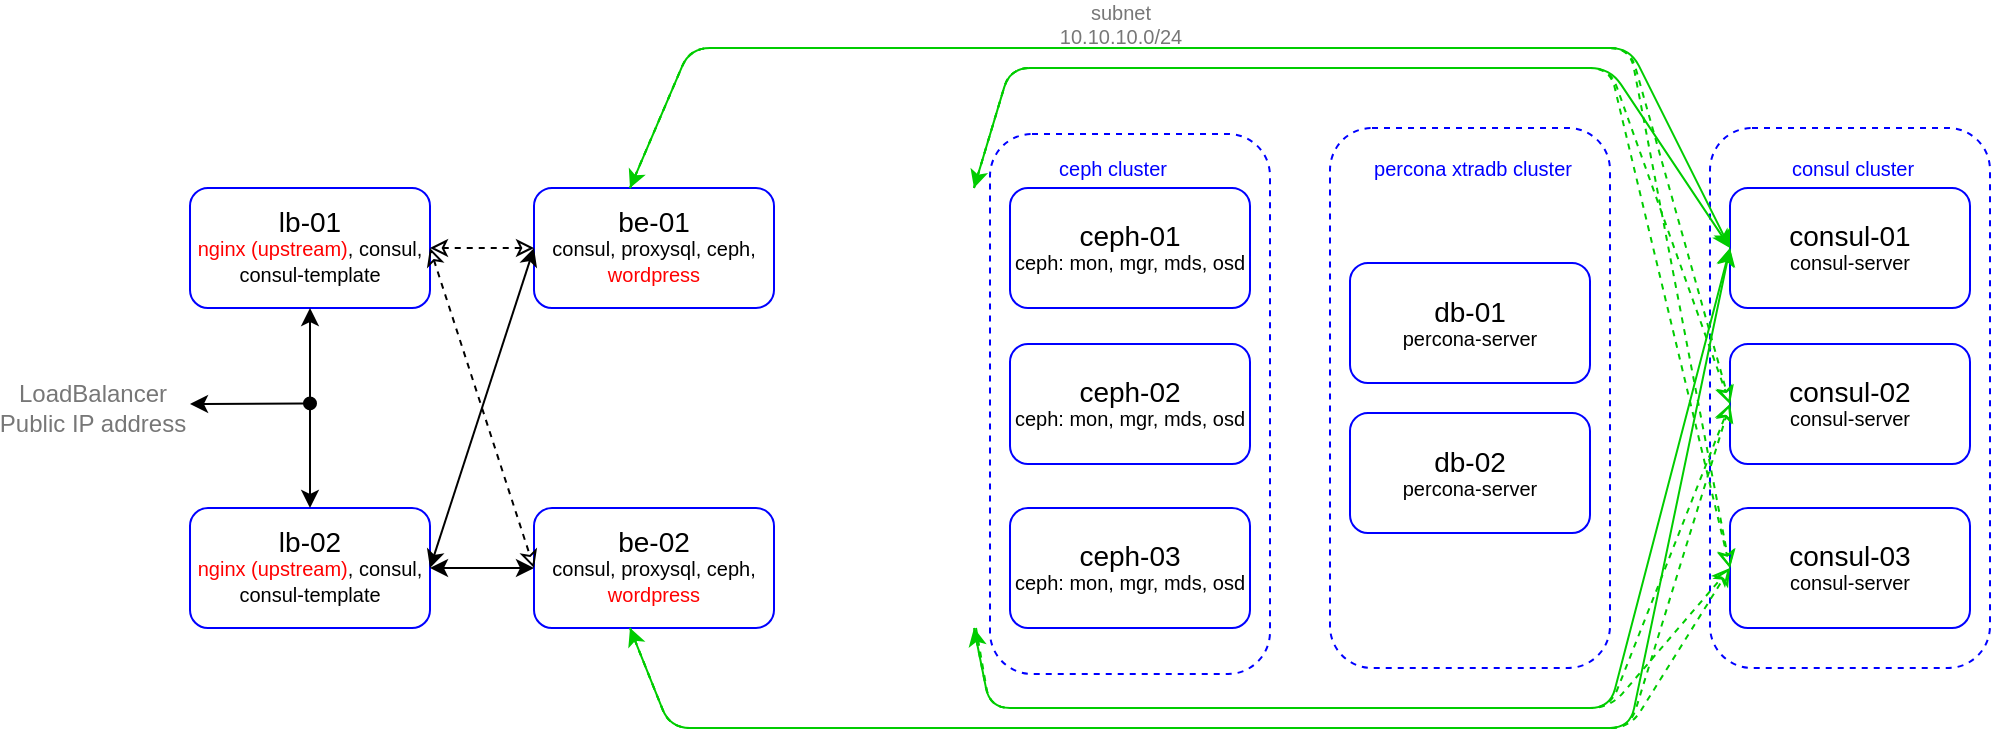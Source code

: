 <mxfile version="23.0.2" type="device">
  <diagram id="4IggmmZwFg4Mkd-BrONc" name="Страница 1">
    <mxGraphModel dx="1237" dy="676" grid="1" gridSize="10" guides="1" tooltips="1" connect="1" arrows="1" fold="1" page="1" pageScale="1" pageWidth="600" pageHeight="300" math="0" shadow="0">
      <root>
        <mxCell id="0" />
        <mxCell id="1" parent="0" />
        <mxCell id="mO8OnA1qE3qP-K9DJvxi-1" value="" style="rounded=1;whiteSpace=wrap;html=1;strokeColor=#0000FF;dashed=1;fillColor=none;" parent="1" vertex="1">
          <mxGeometry x="760" width="140" height="270" as="geometry" />
        </mxCell>
        <mxCell id="Nk4rxEVuKk_PFZayKbhd-2" value="&lt;p style=&quot;line-height: 100%&quot;&gt;&lt;font&gt;&lt;span style=&quot;font-size: 14px&quot;&gt;db-01&lt;br&gt;&lt;/span&gt;&lt;/font&gt;&lt;span style=&quot;font-size: 10px&quot;&gt;percona-server&lt;/span&gt;&lt;br&gt;&lt;/p&gt;" style="rounded=1;whiteSpace=wrap;html=1;strokeColor=#0000FF;" parent="1" vertex="1">
          <mxGeometry x="580" y="67.5" width="120" height="60" as="geometry" />
        </mxCell>
        <mxCell id="Nk4rxEVuKk_PFZayKbhd-4" value="&lt;p style=&quot;line-height: 100%&quot;&gt;&lt;span style=&quot;font-size: 14px&quot;&gt;be-01&lt;/span&gt;&lt;br&gt;&lt;span style=&quot;font-size: 10px&quot;&gt;consul, proxysql, ceph, &lt;font color=&quot;#ff0000&quot;&gt;wordpress&lt;/font&gt;&lt;/span&gt;&lt;br&gt;&lt;/p&gt;" style="rounded=1;whiteSpace=wrap;html=1;strokeColor=#0000FF;" parent="1" vertex="1">
          <mxGeometry x="172" y="30" width="120" height="60" as="geometry" />
        </mxCell>
        <mxCell id="Nk4rxEVuKk_PFZayKbhd-6" value="&lt;p style=&quot;line-height: 100%&quot;&gt;&lt;span style=&quot;font-size: 14px&quot;&gt;lb-01&lt;/span&gt;&lt;br&gt;&lt;span style=&quot;font-size: 10px&quot;&gt;&lt;font color=&quot;#ff0000&quot;&gt;nginx (upstream)&lt;/font&gt;, consul, consul-template&lt;/span&gt;&lt;/p&gt;" style="rounded=1;whiteSpace=wrap;html=1;strokeColor=#0000FF;" parent="1" vertex="1">
          <mxGeometry y="30" width="120" height="60" as="geometry" />
        </mxCell>
        <mxCell id="mSui1N4ihssYe-xkSYdv-1" value="&lt;p style=&quot;line-height: 100%&quot;&gt;&lt;span style=&quot;font-size: 14px&quot;&gt;be-02&lt;/span&gt;&lt;br&gt;&lt;span style=&quot;font-size: 10px&quot;&gt;consul, proxysql, ceph, &lt;font color=&quot;#ff0000&quot;&gt;wordpress&lt;/font&gt;&lt;/span&gt;&lt;br&gt;&lt;/p&gt;" style="rounded=1;whiteSpace=wrap;html=1;strokeColor=#0000FF;" parent="1" vertex="1">
          <mxGeometry x="172" y="190" width="120" height="60" as="geometry" />
        </mxCell>
        <mxCell id="mSui1N4ihssYe-xkSYdv-4" value="&lt;font style=&quot;font-size: 10px&quot;&gt;subnet&lt;br&gt;10.10.10.0/24&lt;/font&gt;" style="edgeLabel;html=1;align=center;verticalAlign=middle;resizable=0;points=[];fontSize=8;fontColor=#777777;" parent="1" vertex="1" connectable="0">
          <mxGeometry x="470.002" y="-50.005" as="geometry">
            <mxPoint x="-5" y="-2" as="offset" />
          </mxGeometry>
        </mxCell>
        <mxCell id="-WRoGn8kwcu14axJvP3w-1" value="&lt;p style=&quot;line-height: 100%&quot;&gt;&lt;span style=&quot;font-size: 14px&quot;&gt;lb-02&lt;/span&gt;&lt;br&gt;&lt;span style=&quot;font-size: 10px&quot;&gt;&lt;font color=&quot;#ff0000&quot;&gt;nginx (upstream)&lt;/font&gt;, consul, consul-template&lt;/span&gt;&lt;br&gt;&lt;/p&gt;" style="rounded=1;whiteSpace=wrap;html=1;strokeColor=#0000FF;" parent="1" vertex="1">
          <mxGeometry y="190" width="120" height="60" as="geometry" />
        </mxCell>
        <mxCell id="-WRoGn8kwcu14axJvP3w-3" value="" style="endArrow=classic;startArrow=classic;html=1;exitX=0.5;exitY=0;exitDx=0;exitDy=0;entryX=0.5;entryY=1;entryDx=0;entryDy=0;" parent="1" source="-WRoGn8kwcu14axJvP3w-1" target="Nk4rxEVuKk_PFZayKbhd-6" edge="1">
          <mxGeometry width="50" height="50" relative="1" as="geometry">
            <mxPoint x="90" y="120" as="sourcePoint" />
            <mxPoint x="140" y="70" as="targetPoint" />
          </mxGeometry>
        </mxCell>
        <mxCell id="-WRoGn8kwcu14axJvP3w-4" value="" style="endArrow=oval;html=1;startArrow=classic;startFill=1;endFill=1;" parent="1" edge="1">
          <mxGeometry width="50" height="50" relative="1" as="geometry">
            <mxPoint y="138" as="sourcePoint" />
            <mxPoint x="60" y="137.71" as="targetPoint" />
          </mxGeometry>
        </mxCell>
        <mxCell id="-WRoGn8kwcu14axJvP3w-5" value="" style="endArrow=classic;startArrow=classic;html=1;exitX=1;exitY=0.5;exitDx=0;exitDy=0;entryX=0;entryY=0.5;entryDx=0;entryDy=0;" parent="1" source="-WRoGn8kwcu14axJvP3w-1" target="mSui1N4ihssYe-xkSYdv-1" edge="1">
          <mxGeometry width="50" height="50" relative="1" as="geometry">
            <mxPoint x="120" y="120" as="sourcePoint" />
            <mxPoint x="170" y="160" as="targetPoint" />
          </mxGeometry>
        </mxCell>
        <mxCell id="-WRoGn8kwcu14axJvP3w-6" value="" style="endArrow=classic;startArrow=classic;html=1;entryX=0;entryY=0.5;entryDx=0;entryDy=0;rounded=1;exitX=1;exitY=0.5;exitDx=0;exitDy=0;" parent="1" source="-WRoGn8kwcu14axJvP3w-1" target="Nk4rxEVuKk_PFZayKbhd-4" edge="1">
          <mxGeometry width="50" height="50" relative="1" as="geometry">
            <mxPoint x="120" y="160" as="sourcePoint" />
            <mxPoint x="160" y="60" as="targetPoint" />
          </mxGeometry>
        </mxCell>
        <mxCell id="-WRoGn8kwcu14axJvP3w-7" value="" style="endArrow=classic;dashed=1;html=1;exitX=1;exitY=0.5;exitDx=0;exitDy=0;entryX=0;entryY=0.5;entryDx=0;entryDy=0;startArrow=classic;startFill=0;endFill=0;" parent="1" source="Nk4rxEVuKk_PFZayKbhd-6" target="Nk4rxEVuKk_PFZayKbhd-4" edge="1">
          <mxGeometry width="50" height="50" relative="1" as="geometry">
            <mxPoint x="250" y="120" as="sourcePoint" />
            <mxPoint x="150" y="40" as="targetPoint" />
          </mxGeometry>
        </mxCell>
        <mxCell id="-WRoGn8kwcu14axJvP3w-8" value="" style="endArrow=classic;dashed=1;html=1;exitX=1;exitY=0.5;exitDx=0;exitDy=0;entryX=0;entryY=0.5;entryDx=0;entryDy=0;startArrow=classic;startFill=0;endFill=0;" parent="1" source="Nk4rxEVuKk_PFZayKbhd-6" target="mSui1N4ihssYe-xkSYdv-1" edge="1">
          <mxGeometry width="50" height="50" relative="1" as="geometry">
            <mxPoint x="130" y="40" as="sourcePoint" />
            <mxPoint x="180" y="-10" as="targetPoint" />
          </mxGeometry>
        </mxCell>
        <mxCell id="-WRoGn8kwcu14axJvP3w-9" value="&lt;p style=&quot;line-height: 100%&quot;&gt;&lt;span style=&quot;font-size: 14px&quot;&gt;ceph-01&lt;/span&gt;&lt;br&gt;&lt;span style=&quot;font-size: 10px&quot;&gt;ceph: mon, mgr, mds, osd&lt;/span&gt;&lt;br&gt;&lt;/p&gt;" style="rounded=1;whiteSpace=wrap;html=1;strokeColor=#0000FF;" parent="1" vertex="1">
          <mxGeometry x="410" y="30" width="120" height="60" as="geometry" />
        </mxCell>
        <mxCell id="-WRoGn8kwcu14axJvP3w-12" value="&lt;font style=&quot;font-size: 12px&quot;&gt;LoadBalancer&lt;br&gt;Public IP address&lt;/font&gt;" style="edgeLabel;html=1;align=center;verticalAlign=middle;resizable=0;points=[];fontSize=8;fontColor=#777777;" parent="1" vertex="1" connectable="0">
          <mxGeometry x="-47.998" y="137.995" as="geometry">
            <mxPoint x="-1" y="2" as="offset" />
          </mxGeometry>
        </mxCell>
        <mxCell id="q85gnG0CihK2C5Sx0KsL-1" value="&lt;p style=&quot;line-height: 100%&quot;&gt;&lt;font&gt;&lt;span style=&quot;font-size: 14px&quot;&gt;consul-02&lt;br&gt;&lt;/span&gt;&lt;/font&gt;&lt;span style=&quot;font-size: 10px&quot;&gt;consul-server&lt;/span&gt;&lt;/p&gt;" style="rounded=1;whiteSpace=wrap;html=1;strokeColor=#0000FF;" parent="1" vertex="1">
          <mxGeometry x="770" y="108" width="120" height="60" as="geometry" />
        </mxCell>
        <mxCell id="q85gnG0CihK2C5Sx0KsL-2" value="&lt;p style=&quot;line-height: 100%&quot;&gt;&lt;font&gt;&lt;span style=&quot;font-size: 14px&quot;&gt;consul-01&lt;br&gt;&lt;/span&gt;&lt;/font&gt;&lt;span style=&quot;font-size: 10px&quot;&gt;consul-server&lt;/span&gt;&lt;/p&gt;" style="rounded=1;whiteSpace=wrap;html=1;strokeColor=#0000FF;" parent="1" vertex="1">
          <mxGeometry x="770" y="30" width="120" height="60" as="geometry" />
        </mxCell>
        <mxCell id="q85gnG0CihK2C5Sx0KsL-3" value="&lt;p style=&quot;line-height: 100%&quot;&gt;&lt;font&gt;&lt;span style=&quot;font-size: 14px&quot;&gt;consul-03&lt;br&gt;&lt;/span&gt;&lt;/font&gt;&lt;span style=&quot;font-size: 10px;&quot;&gt;consul-server&lt;/span&gt;&lt;/p&gt;" style="rounded=1;whiteSpace=wrap;html=1;strokeColor=#0000FF;" parent="1" vertex="1">
          <mxGeometry x="770" y="190" width="120" height="60" as="geometry" />
        </mxCell>
        <mxCell id="q85gnG0CihK2C5Sx0KsL-4" value="" style="endArrow=classic;html=1;exitX=0.5;exitY=0;exitDx=0;exitDy=0;entryX=0;entryY=0.5;entryDx=0;entryDy=0;strokeColor=#00CC00;startArrow=classic;startFill=1;" parent="1" target="q85gnG0CihK2C5Sx0KsL-2" edge="1">
          <mxGeometry width="50" height="50" relative="1" as="geometry">
            <mxPoint x="220" y="30" as="sourcePoint" />
            <mxPoint x="280" y="-40" as="targetPoint" />
            <Array as="points">
              <mxPoint x="250" y="-40" />
              <mxPoint x="720" y="-40" />
            </Array>
          </mxGeometry>
        </mxCell>
        <mxCell id="q85gnG0CihK2C5Sx0KsL-7" value="" style="endArrow=classic;html=1;exitX=0.5;exitY=1;exitDx=0;exitDy=0;entryX=0;entryY=0.5;entryDx=0;entryDy=0;strokeColor=#00CC00;startArrow=classic;startFill=1;" parent="1" target="q85gnG0CihK2C5Sx0KsL-2" edge="1">
          <mxGeometry width="50" height="50" relative="1" as="geometry">
            <mxPoint x="220" y="250" as="sourcePoint" />
            <mxPoint x="748" y="390" as="targetPoint" />
            <Array as="points">
              <mxPoint x="240" y="300" />
              <mxPoint x="720" y="300" />
            </Array>
          </mxGeometry>
        </mxCell>
        <mxCell id="q85gnG0CihK2C5Sx0KsL-8" value="" style="endArrow=classic;html=1;exitX=0.5;exitY=0;exitDx=0;exitDy=0;strokeColor=#00CC00;entryX=0;entryY=0.5;entryDx=0;entryDy=0;startArrow=classic;startFill=1;" parent="1" target="q85gnG0CihK2C5Sx0KsL-2" edge="1">
          <mxGeometry width="50" height="50" relative="1" as="geometry">
            <mxPoint x="392" y="30" as="sourcePoint" />
            <mxPoint x="710" y="70" as="targetPoint" />
            <Array as="points">
              <mxPoint x="410" y="-30" />
              <mxPoint x="710" y="-30" />
            </Array>
          </mxGeometry>
        </mxCell>
        <mxCell id="q85gnG0CihK2C5Sx0KsL-9" value="" style="endArrow=classic;html=1;exitX=0.5;exitY=1;exitDx=0;exitDy=0;strokeColor=#00CC00;entryX=0;entryY=0.5;entryDx=0;entryDy=0;startArrow=classic;startFill=1;" parent="1" target="q85gnG0CihK2C5Sx0KsL-2" edge="1">
          <mxGeometry width="50" height="50" relative="1" as="geometry">
            <mxPoint x="392" y="250" as="sourcePoint" />
            <mxPoint x="720" y="110" as="targetPoint" />
            <Array as="points">
              <mxPoint x="400" y="290" />
              <mxPoint x="710" y="290" />
            </Array>
          </mxGeometry>
        </mxCell>
        <mxCell id="q85gnG0CihK2C5Sx0KsL-12" value="" style="endArrow=classic;html=1;exitX=0.5;exitY=0;exitDx=0;exitDy=0;entryX=0;entryY=0.5;entryDx=0;entryDy=0;strokeColor=#00CC00;dashed=1;endFill=0;" parent="1" target="q85gnG0CihK2C5Sx0KsL-1" edge="1">
          <mxGeometry width="50" height="50" relative="1" as="geometry">
            <mxPoint x="220" y="30" as="sourcePoint" />
            <mxPoint x="760" y="133" as="targetPoint" />
            <Array as="points">
              <mxPoint x="250" y="-40" />
              <mxPoint x="720" y="-40" />
            </Array>
          </mxGeometry>
        </mxCell>
        <mxCell id="q85gnG0CihK2C5Sx0KsL-14" value="" style="endArrow=classic;html=1;exitX=0.5;exitY=0;exitDx=0;exitDy=0;entryX=0;entryY=0.5;entryDx=0;entryDy=0;strokeColor=#00CC00;dashed=1;endFill=0;" parent="1" target="q85gnG0CihK2C5Sx0KsL-3" edge="1">
          <mxGeometry width="50" height="50" relative="1" as="geometry">
            <mxPoint x="220" y="30" as="sourcePoint" />
            <mxPoint x="760" y="210" as="targetPoint" />
            <Array as="points">
              <mxPoint x="250" y="-40" />
              <mxPoint x="720" y="-40" />
            </Array>
          </mxGeometry>
        </mxCell>
        <mxCell id="q85gnG0CihK2C5Sx0KsL-15" value="" style="endArrow=classic;html=1;exitX=0.5;exitY=0;exitDx=0;exitDy=0;strokeColor=#00CC00;dashed=1;endFill=0;entryX=0;entryY=0.5;entryDx=0;entryDy=0;" parent="1" target="q85gnG0CihK2C5Sx0KsL-1" edge="1">
          <mxGeometry width="50" height="50" relative="1" as="geometry">
            <mxPoint x="392" y="30" as="sourcePoint" />
            <mxPoint x="700" y="90" as="targetPoint" />
            <Array as="points">
              <mxPoint x="410" y="-30" />
              <mxPoint x="710" y="-30" />
            </Array>
          </mxGeometry>
        </mxCell>
        <mxCell id="q85gnG0CihK2C5Sx0KsL-16" value="" style="endArrow=classic;html=1;exitX=0.5;exitY=0;exitDx=0;exitDy=0;strokeColor=#00CC00;dashed=1;endFill=0;entryX=0;entryY=0.5;entryDx=0;entryDy=0;" parent="1" target="q85gnG0CihK2C5Sx0KsL-3" edge="1">
          <mxGeometry width="50" height="50" relative="1" as="geometry">
            <mxPoint x="392" y="30" as="sourcePoint" />
            <mxPoint x="730" y="200" as="targetPoint" />
            <Array as="points">
              <mxPoint x="410" y="-30" />
              <mxPoint x="710" y="-30" />
            </Array>
          </mxGeometry>
        </mxCell>
        <mxCell id="q85gnG0CihK2C5Sx0KsL-21" value="" style="endArrow=classic;html=1;exitX=0.5;exitY=1;exitDx=0;exitDy=0;strokeColor=#00CC00;dashed=1;endFill=0;entryX=0;entryY=0.5;entryDx=0;entryDy=0;" parent="1" target="q85gnG0CihK2C5Sx0KsL-1" edge="1">
          <mxGeometry width="50" height="50" relative="1" as="geometry">
            <mxPoint x="392" y="250" as="sourcePoint" />
            <mxPoint x="780" y="280" as="targetPoint" />
            <Array as="points">
              <mxPoint x="400" y="290" />
              <mxPoint x="710" y="290" />
            </Array>
          </mxGeometry>
        </mxCell>
        <mxCell id="q85gnG0CihK2C5Sx0KsL-22" value="" style="endArrow=classic;html=1;exitX=0.5;exitY=1;exitDx=0;exitDy=0;strokeColor=#00CC00;dashed=1;endFill=0;entryX=0;entryY=0.5;entryDx=0;entryDy=0;" parent="1" target="q85gnG0CihK2C5Sx0KsL-3" edge="1">
          <mxGeometry width="50" height="50" relative="1" as="geometry">
            <mxPoint x="393" y="250" as="sourcePoint" />
            <mxPoint x="731" y="240" as="targetPoint" />
            <Array as="points">
              <mxPoint x="400" y="290" />
              <mxPoint x="710" y="290" />
            </Array>
          </mxGeometry>
        </mxCell>
        <mxCell id="q85gnG0CihK2C5Sx0KsL-23" value="" style="endArrow=classic;html=1;exitX=0.5;exitY=1;exitDx=0;exitDy=0;strokeColor=#00CC00;dashed=1;endFill=0;entryX=0;entryY=0.5;entryDx=0;entryDy=0;" parent="1" target="q85gnG0CihK2C5Sx0KsL-1" edge="1">
          <mxGeometry width="50" height="50" relative="1" as="geometry">
            <mxPoint x="220" y="250" as="sourcePoint" />
            <mxPoint x="900" y="180" as="targetPoint" />
            <Array as="points">
              <mxPoint x="240" y="300" />
              <mxPoint x="720" y="300" />
            </Array>
          </mxGeometry>
        </mxCell>
        <mxCell id="q85gnG0CihK2C5Sx0KsL-24" value="" style="endArrow=classic;html=1;exitX=0.5;exitY=1;exitDx=0;exitDy=0;strokeColor=#00CC00;dashed=1;endFill=0;entryX=0;entryY=0.5;entryDx=0;entryDy=0;" parent="1" target="q85gnG0CihK2C5Sx0KsL-3" edge="1">
          <mxGeometry width="50" height="50" relative="1" as="geometry">
            <mxPoint x="220" y="250" as="sourcePoint" />
            <mxPoint x="740" y="260" as="targetPoint" />
            <Array as="points">
              <mxPoint x="240" y="300" />
              <mxPoint x="720" y="300" />
            </Array>
          </mxGeometry>
        </mxCell>
        <mxCell id="mO8OnA1qE3qP-K9DJvxi-2" value="&lt;span style=&quot;font-size: 10px;&quot;&gt;&lt;font color=&quot;#0000ff&quot;&gt;consul cluster&lt;/font&gt;&lt;/span&gt;" style="edgeLabel;html=1;align=center;verticalAlign=middle;resizable=0;points=[];fontSize=8;fontColor=#777777;" parent="1" vertex="1" connectable="0">
          <mxGeometry x="830.002" y="19.995" as="geometry">
            <mxPoint x="1" as="offset" />
          </mxGeometry>
        </mxCell>
        <mxCell id="qe6mRY853hemsALuHRrN-1" value="&lt;p style=&quot;line-height: 100%&quot;&gt;&lt;font&gt;&lt;span style=&quot;font-size: 14px&quot;&gt;db-02&lt;br&gt;&lt;/span&gt;&lt;/font&gt;&lt;span style=&quot;font-size: 10px&quot;&gt;percona-server&lt;/span&gt;&lt;br&gt;&lt;/p&gt;" style="rounded=1;whiteSpace=wrap;html=1;strokeColor=#0000FF;" vertex="1" parent="1">
          <mxGeometry x="580" y="142.5" width="120" height="60" as="geometry" />
        </mxCell>
        <mxCell id="qe6mRY853hemsALuHRrN-3" value="&lt;p style=&quot;line-height: 100%&quot;&gt;&lt;span style=&quot;font-size: 14px&quot;&gt;ceph-02&lt;/span&gt;&lt;br&gt;&lt;span style=&quot;font-size: 10px&quot;&gt;ceph: mon, mgr, mds, osd&lt;/span&gt;&lt;br&gt;&lt;/p&gt;" style="rounded=1;whiteSpace=wrap;html=1;strokeColor=#0000FF;" vertex="1" parent="1">
          <mxGeometry x="410" y="108" width="120" height="60" as="geometry" />
        </mxCell>
        <mxCell id="qe6mRY853hemsALuHRrN-4" value="&lt;p style=&quot;line-height: 100%&quot;&gt;&lt;span style=&quot;font-size: 14px&quot;&gt;ceph-03&lt;/span&gt;&lt;br&gt;&lt;span style=&quot;font-size: 10px&quot;&gt;ceph: mon, mgr, mds, osd&lt;/span&gt;&lt;br&gt;&lt;/p&gt;" style="rounded=1;whiteSpace=wrap;html=1;strokeColor=#0000FF;" vertex="1" parent="1">
          <mxGeometry x="410" y="190" width="120" height="60" as="geometry" />
        </mxCell>
        <mxCell id="qe6mRY853hemsALuHRrN-5" value="" style="rounded=1;whiteSpace=wrap;html=1;strokeColor=#0000FF;dashed=1;fillColor=none;" vertex="1" parent="1">
          <mxGeometry x="400" y="3" width="140" height="270" as="geometry" />
        </mxCell>
        <mxCell id="qe6mRY853hemsALuHRrN-6" value="" style="rounded=1;whiteSpace=wrap;html=1;strokeColor=#0000FF;dashed=1;fillColor=none;" vertex="1" parent="1">
          <mxGeometry x="570" width="140" height="270" as="geometry" />
        </mxCell>
        <mxCell id="qe6mRY853hemsALuHRrN-7" value="&lt;span style=&quot;font-size: 10px;&quot;&gt;&lt;font color=&quot;#0000ff&quot;&gt;percona xtradb cluster&lt;/font&gt;&lt;/span&gt;" style="edgeLabel;html=1;align=center;verticalAlign=middle;resizable=0;points=[];fontSize=8;fontColor=#777777;" vertex="1" connectable="0" parent="1">
          <mxGeometry x="640.002" y="19.995" as="geometry">
            <mxPoint x="1" as="offset" />
          </mxGeometry>
        </mxCell>
        <mxCell id="qe6mRY853hemsALuHRrN-8" value="&lt;span style=&quot;font-size: 10px;&quot;&gt;&lt;font color=&quot;#0000ff&quot;&gt;ceph cluster&lt;/font&gt;&lt;/span&gt;" style="edgeLabel;html=1;align=center;verticalAlign=middle;resizable=0;points=[];fontSize=8;fontColor=#777777;" vertex="1" connectable="0" parent="1">
          <mxGeometry x="460.002" y="19.995" as="geometry">
            <mxPoint x="1" as="offset" />
          </mxGeometry>
        </mxCell>
      </root>
    </mxGraphModel>
  </diagram>
</mxfile>
